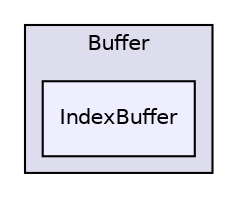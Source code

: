 digraph "abstractions/Buffer/IndexBuffer" {
  compound=true
  node [ fontsize="10", fontname="Helvetica"];
  edge [ labelfontsize="10", labelfontname="Helvetica"];
  subgraph clusterdir_79e691fee84f1aaa49b74a95d7c389a5 {
    graph [ bgcolor="#ddddee", pencolor="black", label="Buffer" fontname="Helvetica", fontsize="10", URL="dir_79e691fee84f1aaa49b74a95d7c389a5.html"]
  dir_2807fd209effad43dceb01c948e83499 [shape=box, label="IndexBuffer", style="filled", fillcolor="#eeeeff", pencolor="black", URL="dir_2807fd209effad43dceb01c948e83499.html"];
  }
}

